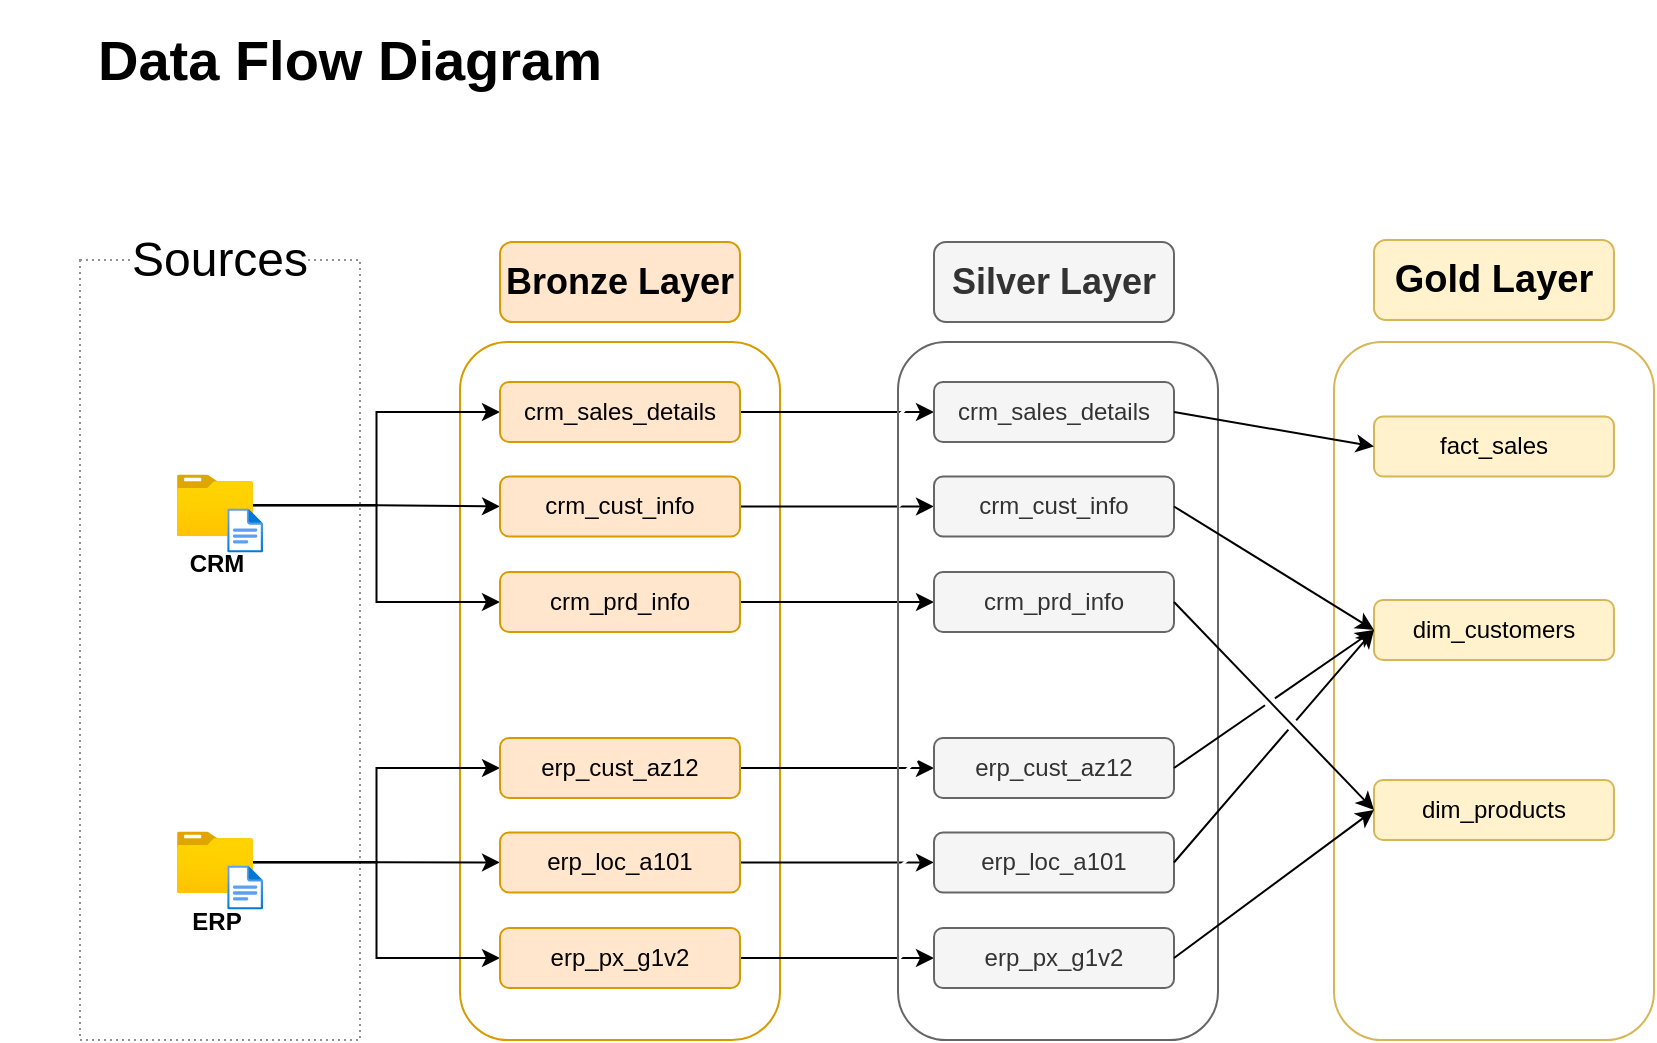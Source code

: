 <mxfile version="28.0.6">
  <diagram name="Pagina-1" id="sX4XmxJmvRbWSTR-DfG0">
    <mxGraphModel dx="1869" dy="626" grid="1" gridSize="10" guides="1" tooltips="1" connect="1" arrows="1" fold="1" page="1" pageScale="1" pageWidth="827" pageHeight="1169" math="0" shadow="0">
      <root>
        <mxCell id="0" />
        <mxCell id="1" parent="0" />
        <mxCell id="Nvf8yY46JNlb3xqvv7Vy-1" value="&lt;font&gt;Data Flow Diagram&lt;/font&gt;" style="text;align=center;html=1;verticalAlign=middle;whiteSpace=wrap;rounded=0;fontStyle=1;fontSize=28;" parent="1" vertex="1">
          <mxGeometry x="-10" y="10" width="350" height="60" as="geometry" />
        </mxCell>
        <mxCell id="Nvf8yY46JNlb3xqvv7Vy-3" value="" style="rounded=0;whiteSpace=wrap;html=1;dashed=1;dashPattern=1 2;strokeColor=light-dark(#929090, #ededed);fillColor=none;" parent="1" vertex="1">
          <mxGeometry x="30" y="140" width="140" height="390" as="geometry" />
        </mxCell>
        <mxCell id="Nvf8yY46JNlb3xqvv7Vy-4" value="Sources" style="rounded=0;whiteSpace=wrap;html=1;fontSize=24;fillColor=default;strokeColor=none;" parent="1" vertex="1">
          <mxGeometry x="56.25" y="120" width="87.5" height="40" as="geometry" />
        </mxCell>
        <mxCell id="Nvf8yY46JNlb3xqvv7Vy-9" value="&lt;font style=&quot;font-size: 18px;&quot;&gt;Bronze Layer&lt;/font&gt;" style="rounded=1;whiteSpace=wrap;html=1;fontSize=19;fillColor=#ffe6cc;strokeColor=#d79b00;verticalAlign=middle;fontStyle=1" parent="1" vertex="1">
          <mxGeometry x="240" y="131" width="120" height="40" as="geometry" />
        </mxCell>
        <mxCell id="Nvf8yY46JNlb3xqvv7Vy-11" value="" style="rounded=1;whiteSpace=wrap;html=1;fontSize=19;fillColor=default;strokeColor=#d79b00;verticalAlign=middle;fontStyle=0;fillStyle=hatch;" parent="1" vertex="1">
          <mxGeometry x="220" y="181" width="160" height="349" as="geometry" />
        </mxCell>
        <mxCell id="bqR4b4jtY_377mMcrcns-17" style="edgeStyle=orthogonalEdgeStyle;rounded=0;orthogonalLoop=1;jettySize=auto;html=1;entryX=0;entryY=0.5;entryDx=0;entryDy=0;" parent="1" source="Nvf8yY46JNlb3xqvv7Vy-17" target="bqR4b4jtY_377mMcrcns-6" edge="1">
          <mxGeometry relative="1" as="geometry" />
        </mxCell>
        <mxCell id="bqR4b4jtY_377mMcrcns-19" style="edgeStyle=orthogonalEdgeStyle;rounded=0;orthogonalLoop=1;jettySize=auto;html=1;entryX=0;entryY=0.5;entryDx=0;entryDy=0;" parent="1" source="Nvf8yY46JNlb3xqvv7Vy-17" target="bqR4b4jtY_377mMcrcns-7" edge="1">
          <mxGeometry relative="1" as="geometry" />
        </mxCell>
        <mxCell id="bqR4b4jtY_377mMcrcns-20" style="edgeStyle=orthogonalEdgeStyle;rounded=0;orthogonalLoop=1;jettySize=auto;html=1;entryX=0;entryY=0.5;entryDx=0;entryDy=0;" parent="1" source="Nvf8yY46JNlb3xqvv7Vy-17" target="bqR4b4jtY_377mMcrcns-8" edge="1">
          <mxGeometry relative="1" as="geometry" />
        </mxCell>
        <mxCell id="Nvf8yY46JNlb3xqvv7Vy-17" value="&lt;b&gt;CRM&lt;/b&gt;" style="image;aspect=fixed;html=1;points=[];align=center;fontSize=12;image=img/lib/azure2/general/Folder_Blank.svg;" parent="1" vertex="1">
          <mxGeometry x="78.5" y="247.24" width="38" height="30.84" as="geometry" />
        </mxCell>
        <mxCell id="Nvf8yY46JNlb3xqvv7Vy-18" value="" style="image;aspect=fixed;html=1;points=[];align=center;fontSize=12;image=img/lib/azure2/general/File.svg;" parent="1" vertex="1">
          <mxGeometry x="103.61" y="264.24" width="17.89" height="22.04" as="geometry" />
        </mxCell>
        <mxCell id="bqR4b4jtY_377mMcrcns-22" style="edgeStyle=orthogonalEdgeStyle;rounded=0;orthogonalLoop=1;jettySize=auto;html=1;entryX=0;entryY=0.5;entryDx=0;entryDy=0;" parent="1" source="Nvf8yY46JNlb3xqvv7Vy-24" target="bqR4b4jtY_377mMcrcns-14" edge="1">
          <mxGeometry relative="1" as="geometry" />
        </mxCell>
        <mxCell id="bqR4b4jtY_377mMcrcns-24" style="edgeStyle=orthogonalEdgeStyle;rounded=0;orthogonalLoop=1;jettySize=auto;html=1;entryX=0;entryY=0.5;entryDx=0;entryDy=0;" parent="1" source="Nvf8yY46JNlb3xqvv7Vy-24" target="bqR4b4jtY_377mMcrcns-15" edge="1">
          <mxGeometry relative="1" as="geometry" />
        </mxCell>
        <mxCell id="bqR4b4jtY_377mMcrcns-25" style="edgeStyle=orthogonalEdgeStyle;rounded=0;orthogonalLoop=1;jettySize=auto;html=1;entryX=0;entryY=0.5;entryDx=0;entryDy=0;" parent="1" source="Nvf8yY46JNlb3xqvv7Vy-24" target="bqR4b4jtY_377mMcrcns-16" edge="1">
          <mxGeometry relative="1" as="geometry" />
        </mxCell>
        <mxCell id="Nvf8yY46JNlb3xqvv7Vy-24" value="&lt;b&gt;ERP&lt;/b&gt;" style="image;aspect=fixed;html=1;points=[];align=center;fontSize=12;image=img/lib/azure2/general/Folder_Blank.svg;" parent="1" vertex="1">
          <mxGeometry x="78.5" y="425.72" width="38" height="30.84" as="geometry" />
        </mxCell>
        <mxCell id="Nvf8yY46JNlb3xqvv7Vy-25" value="" style="image;aspect=fixed;html=1;points=[];align=center;fontSize=12;image=img/lib/azure2/general/File.svg;" parent="1" vertex="1">
          <mxGeometry x="103.61" y="442.72" width="17.89" height="22.04" as="geometry" />
        </mxCell>
        <mxCell id="bqR4b4jtY_377mMcrcns-3" value="Gold Layer" style="rounded=1;whiteSpace=wrap;html=1;fontSize=19;fillColor=#fff2cc;strokeColor=#d6b656;verticalAlign=middle;fontStyle=1" parent="1" vertex="1">
          <mxGeometry x="677" y="130" width="120" height="40" as="geometry" />
        </mxCell>
        <mxCell id="8tNHujkakFitqlW5sykG-17" style="edgeStyle=orthogonalEdgeStyle;rounded=0;orthogonalLoop=1;jettySize=auto;html=1;entryX=0;entryY=0.5;entryDx=0;entryDy=0;" parent="1" source="bqR4b4jtY_377mMcrcns-6" target="8tNHujkakFitqlW5sykG-11" edge="1">
          <mxGeometry relative="1" as="geometry" />
        </mxCell>
        <mxCell id="bqR4b4jtY_377mMcrcns-6" value="crm_sales_details" style="rounded=1;whiteSpace=wrap;html=1;fontSize=12;fillColor=#ffe6cc;strokeColor=#d79b00;verticalAlign=middle;fontStyle=0" parent="1" vertex="1">
          <mxGeometry x="240" y="201" width="120" height="30" as="geometry" />
        </mxCell>
        <mxCell id="8tNHujkakFitqlW5sykG-18" style="edgeStyle=orthogonalEdgeStyle;rounded=0;orthogonalLoop=1;jettySize=auto;html=1;" parent="1" source="bqR4b4jtY_377mMcrcns-7" target="8tNHujkakFitqlW5sykG-12" edge="1">
          <mxGeometry relative="1" as="geometry" />
        </mxCell>
        <mxCell id="bqR4b4jtY_377mMcrcns-7" value="crm_cust_info" style="rounded=1;whiteSpace=wrap;html=1;fontSize=12;fillColor=#ffe6cc;strokeColor=#d79b00;verticalAlign=middle;fontStyle=0" parent="1" vertex="1">
          <mxGeometry x="240" y="248.24" width="120" height="30" as="geometry" />
        </mxCell>
        <mxCell id="8tNHujkakFitqlW5sykG-19" style="edgeStyle=orthogonalEdgeStyle;rounded=0;orthogonalLoop=1;jettySize=auto;html=1;entryX=0;entryY=0.5;entryDx=0;entryDy=0;" parent="1" source="bqR4b4jtY_377mMcrcns-8" target="8tNHujkakFitqlW5sykG-13" edge="1">
          <mxGeometry relative="1" as="geometry" />
        </mxCell>
        <mxCell id="bqR4b4jtY_377mMcrcns-8" value="crm_prd_info" style="rounded=1;whiteSpace=wrap;html=1;fontSize=12;fillColor=#ffe6cc;strokeColor=#d79b00;verticalAlign=middle;fontStyle=0" parent="1" vertex="1">
          <mxGeometry x="240" y="296" width="120" height="30" as="geometry" />
        </mxCell>
        <mxCell id="8tNHujkakFitqlW5sykG-20" style="edgeStyle=orthogonalEdgeStyle;rounded=0;orthogonalLoop=1;jettySize=auto;html=1;" parent="1" source="bqR4b4jtY_377mMcrcns-14" target="8tNHujkakFitqlW5sykG-14" edge="1">
          <mxGeometry relative="1" as="geometry" />
        </mxCell>
        <mxCell id="bqR4b4jtY_377mMcrcns-14" value="erp_cust_az12" style="rounded=1;whiteSpace=wrap;html=1;fontSize=12;fillColor=#ffe6cc;strokeColor=#d79b00;verticalAlign=middle;fontStyle=0" parent="1" vertex="1">
          <mxGeometry x="240" y="379" width="120" height="30" as="geometry" />
        </mxCell>
        <mxCell id="8tNHujkakFitqlW5sykG-21" style="edgeStyle=orthogonalEdgeStyle;rounded=0;orthogonalLoop=1;jettySize=auto;html=1;entryX=0;entryY=0.5;entryDx=0;entryDy=0;" parent="1" source="bqR4b4jtY_377mMcrcns-15" target="8tNHujkakFitqlW5sykG-15" edge="1">
          <mxGeometry relative="1" as="geometry" />
        </mxCell>
        <mxCell id="bqR4b4jtY_377mMcrcns-15" value="erp_loc_a101" style="rounded=1;whiteSpace=wrap;html=1;fontSize=12;fillColor=#ffe6cc;strokeColor=#d79b00;verticalAlign=middle;fontStyle=0" parent="1" vertex="1">
          <mxGeometry x="240" y="426.24" width="120" height="30" as="geometry" />
        </mxCell>
        <mxCell id="8tNHujkakFitqlW5sykG-22" style="edgeStyle=orthogonalEdgeStyle;rounded=0;orthogonalLoop=1;jettySize=auto;html=1;entryX=0;entryY=0.5;entryDx=0;entryDy=0;" parent="1" source="bqR4b4jtY_377mMcrcns-16" target="8tNHujkakFitqlW5sykG-16" edge="1">
          <mxGeometry relative="1" as="geometry" />
        </mxCell>
        <mxCell id="bqR4b4jtY_377mMcrcns-16" value="erp_px_g1v2" style="rounded=1;whiteSpace=wrap;html=1;fontSize=12;fillColor=#ffe6cc;strokeColor=#d79b00;verticalAlign=middle;fontStyle=0" parent="1" vertex="1">
          <mxGeometry x="240" y="474" width="120" height="30" as="geometry" />
        </mxCell>
        <mxCell id="8tNHujkakFitqlW5sykG-9" value="&lt;font style=&quot;font-size: 18px;&quot;&gt;Silver Layer&lt;/font&gt;" style="rounded=1;whiteSpace=wrap;html=1;fontSize=19;fillColor=#f5f5f5;strokeColor=#666666;verticalAlign=middle;fontStyle=1;fontColor=#333333;" parent="1" vertex="1">
          <mxGeometry x="457" y="131" width="120" height="40" as="geometry" />
        </mxCell>
        <mxCell id="8tNHujkakFitqlW5sykG-10" value="" style="rounded=1;whiteSpace=wrap;html=1;fontSize=19;fillColor=#FFFFFF;strokeColor=#666666;verticalAlign=middle;fontStyle=0;fillStyle=hatch;fontColor=#333333;" parent="1" vertex="1">
          <mxGeometry x="439" y="181" width="160" height="349" as="geometry" />
        </mxCell>
        <mxCell id="8tNHujkakFitqlW5sykG-11" value="crm_sales_details" style="rounded=1;whiteSpace=wrap;html=1;fontSize=12;fillColor=#f5f5f5;strokeColor=#666666;verticalAlign=middle;fontStyle=0;fontColor=#333333;" parent="1" vertex="1">
          <mxGeometry x="457" y="201" width="120" height="30" as="geometry" />
        </mxCell>
        <mxCell id="8tNHujkakFitqlW5sykG-12" value="crm_cust_info" style="rounded=1;whiteSpace=wrap;html=1;fontSize=12;fillColor=#f5f5f5;strokeColor=#666666;verticalAlign=middle;fontStyle=0;fontColor=#333333;" parent="1" vertex="1">
          <mxGeometry x="457" y="248.24" width="120" height="30" as="geometry" />
        </mxCell>
        <mxCell id="8tNHujkakFitqlW5sykG-13" value="crm_prd_info" style="rounded=1;whiteSpace=wrap;html=1;fontSize=12;fillColor=#f5f5f5;strokeColor=#666666;verticalAlign=middle;fontStyle=0;fontColor=#333333;" parent="1" vertex="1">
          <mxGeometry x="457" y="296" width="120" height="30" as="geometry" />
        </mxCell>
        <mxCell id="8tNHujkakFitqlW5sykG-14" value="erp_cust_az12" style="rounded=1;whiteSpace=wrap;html=1;fontSize=12;fillColor=#f5f5f5;strokeColor=#666666;verticalAlign=middle;fontStyle=0;fontColor=#333333;" parent="1" vertex="1">
          <mxGeometry x="457" y="379" width="120" height="30" as="geometry" />
        </mxCell>
        <mxCell id="8tNHujkakFitqlW5sykG-15" value="erp_loc_a101" style="rounded=1;whiteSpace=wrap;html=1;fontSize=12;fillColor=#f5f5f5;strokeColor=#666666;verticalAlign=middle;fontStyle=0;fontColor=#333333;" parent="1" vertex="1">
          <mxGeometry x="457" y="426.24" width="120" height="30" as="geometry" />
        </mxCell>
        <mxCell id="8tNHujkakFitqlW5sykG-16" value="erp_px_g1v2" style="rounded=1;whiteSpace=wrap;html=1;fontSize=12;fillColor=#f5f5f5;strokeColor=#666666;verticalAlign=middle;fontStyle=0;fontColor=#333333;" parent="1" vertex="1">
          <mxGeometry x="457" y="474" width="120" height="30" as="geometry" />
        </mxCell>
        <mxCell id="PFwuyvtrkuc84izEKrPd-15" value="" style="rounded=1;whiteSpace=wrap;html=1;fontSize=19;fillColor=#FFFFFF;strokeColor=#d6b656;verticalAlign=middle;fontStyle=0;fillStyle=hatch;" vertex="1" parent="1">
          <mxGeometry x="657" y="181" width="160" height="349" as="geometry" />
        </mxCell>
        <mxCell id="PFwuyvtrkuc84izEKrPd-16" value="fact_sales" style="rounded=1;whiteSpace=wrap;html=1;fontSize=12;fillColor=#fff2cc;strokeColor=#d6b656;verticalAlign=middle;fontStyle=0;" vertex="1" parent="1">
          <mxGeometry x="677" y="218.24" width="120" height="30" as="geometry" />
        </mxCell>
        <mxCell id="PFwuyvtrkuc84izEKrPd-17" value="dim_customers" style="rounded=1;whiteSpace=wrap;html=1;fontSize=12;fillColor=#fff2cc;strokeColor=#d6b656;verticalAlign=middle;fontStyle=0;" vertex="1" parent="1">
          <mxGeometry x="677" y="310" width="120" height="30" as="geometry" />
        </mxCell>
        <mxCell id="PFwuyvtrkuc84izEKrPd-18" value="dim_products" style="rounded=1;whiteSpace=wrap;html=1;fontSize=12;fillColor=#fff2cc;strokeColor=#d6b656;verticalAlign=middle;fontStyle=0;" vertex="1" parent="1">
          <mxGeometry x="677" y="400" width="120" height="30" as="geometry" />
        </mxCell>
        <mxCell id="PFwuyvtrkuc84izEKrPd-22" value="" style="endArrow=classic;html=1;rounded=0;exitX=1;exitY=0.5;exitDx=0;exitDy=0;entryX=0;entryY=0.5;entryDx=0;entryDy=0;" edge="1" parent="1" source="8tNHujkakFitqlW5sykG-11" target="PFwuyvtrkuc84izEKrPd-16">
          <mxGeometry width="50" height="50" relative="1" as="geometry">
            <mxPoint x="609" y="90" as="sourcePoint" />
            <mxPoint x="659" y="40" as="targetPoint" />
          </mxGeometry>
        </mxCell>
        <mxCell id="PFwuyvtrkuc84izEKrPd-23" value="" style="endArrow=classic;html=1;rounded=0;exitX=1;exitY=0.5;exitDx=0;exitDy=0;entryX=0;entryY=0.5;entryDx=0;entryDy=0;jumpStyle=gap;" edge="1" parent="1" source="8tNHujkakFitqlW5sykG-12" target="PFwuyvtrkuc84izEKrPd-17">
          <mxGeometry width="50" height="50" relative="1" as="geometry">
            <mxPoint x="620" y="280" as="sourcePoint" />
            <mxPoint x="720" y="313" as="targetPoint" />
          </mxGeometry>
        </mxCell>
        <mxCell id="PFwuyvtrkuc84izEKrPd-24" value="" style="endArrow=classic;html=1;rounded=0;exitX=1;exitY=0.5;exitDx=0;exitDy=0;entryX=0;entryY=0.5;entryDx=0;entryDy=0;jumpStyle=gap;" edge="1" parent="1" source="8tNHujkakFitqlW5sykG-13" target="PFwuyvtrkuc84izEKrPd-18">
          <mxGeometry width="50" height="50" relative="1" as="geometry">
            <mxPoint x="620" y="260" as="sourcePoint" />
            <mxPoint x="720" y="293" as="targetPoint" />
          </mxGeometry>
        </mxCell>
        <mxCell id="PFwuyvtrkuc84izEKrPd-25" value="" style="endArrow=classic;html=1;rounded=0;exitX=1;exitY=0.5;exitDx=0;exitDy=0;entryX=0;entryY=0.5;entryDx=0;entryDy=0;jumpStyle=gap;" edge="1" parent="1" source="8tNHujkakFitqlW5sykG-15" target="PFwuyvtrkuc84izEKrPd-17">
          <mxGeometry width="50" height="50" relative="1" as="geometry">
            <mxPoint x="630" y="200" as="sourcePoint" />
            <mxPoint x="730" y="233" as="targetPoint" />
          </mxGeometry>
        </mxCell>
        <mxCell id="PFwuyvtrkuc84izEKrPd-26" value="" style="endArrow=classic;html=1;rounded=0;exitX=1;exitY=0.5;exitDx=0;exitDy=0;entryX=0;entryY=0.5;entryDx=0;entryDy=0;jumpStyle=gap;" edge="1" parent="1" source="8tNHujkakFitqlW5sykG-14" target="PFwuyvtrkuc84izEKrPd-17">
          <mxGeometry width="50" height="50" relative="1" as="geometry">
            <mxPoint x="630" y="220" as="sourcePoint" />
            <mxPoint x="730" y="253" as="targetPoint" />
          </mxGeometry>
        </mxCell>
        <mxCell id="PFwuyvtrkuc84izEKrPd-27" value="" style="endArrow=classic;html=1;rounded=0;exitX=1;exitY=0.5;exitDx=0;exitDy=0;entryX=0;entryY=0.5;entryDx=0;entryDy=0;jumpStyle=gap;" edge="1" parent="1" source="8tNHujkakFitqlW5sykG-16" target="PFwuyvtrkuc84izEKrPd-18">
          <mxGeometry width="50" height="50" relative="1" as="geometry">
            <mxPoint x="630" y="190" as="sourcePoint" />
            <mxPoint x="730" y="223" as="targetPoint" />
          </mxGeometry>
        </mxCell>
      </root>
    </mxGraphModel>
  </diagram>
</mxfile>
